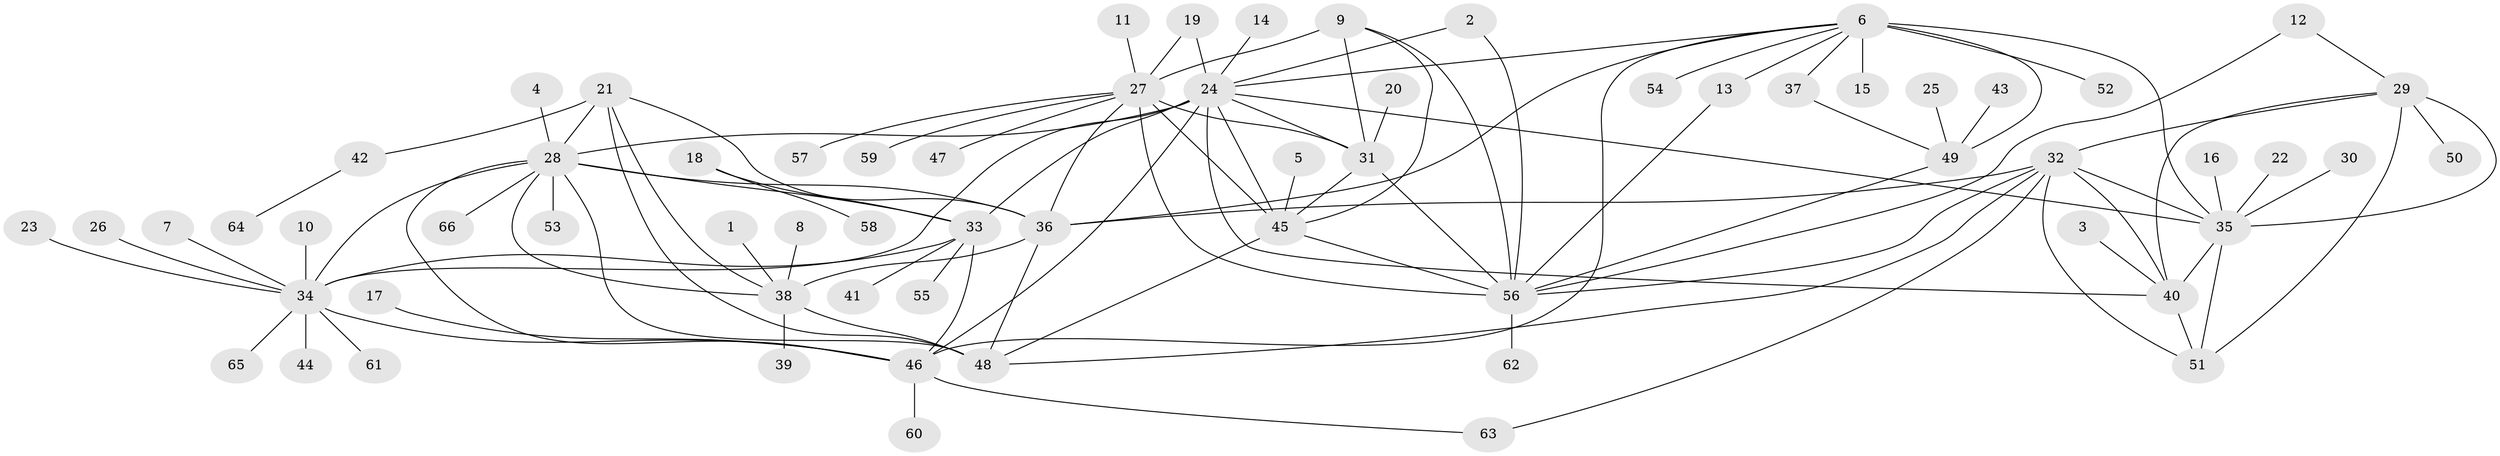 // original degree distribution, {9: 0.06299212598425197, 8: 0.03937007874015748, 10: 0.023622047244094488, 7: 0.06299212598425197, 14: 0.007874015748031496, 13: 0.007874015748031496, 5: 0.015748031496062992, 12: 0.007874015748031496, 6: 0.007874015748031496, 1: 0.5826771653543307, 2: 0.11023622047244094, 3: 0.05511811023622047, 4: 0.015748031496062992}
// Generated by graph-tools (version 1.1) at 2025/26/03/09/25 03:26:48]
// undirected, 66 vertices, 106 edges
graph export_dot {
graph [start="1"]
  node [color=gray90,style=filled];
  1;
  2;
  3;
  4;
  5;
  6;
  7;
  8;
  9;
  10;
  11;
  12;
  13;
  14;
  15;
  16;
  17;
  18;
  19;
  20;
  21;
  22;
  23;
  24;
  25;
  26;
  27;
  28;
  29;
  30;
  31;
  32;
  33;
  34;
  35;
  36;
  37;
  38;
  39;
  40;
  41;
  42;
  43;
  44;
  45;
  46;
  47;
  48;
  49;
  50;
  51;
  52;
  53;
  54;
  55;
  56;
  57;
  58;
  59;
  60;
  61;
  62;
  63;
  64;
  65;
  66;
  1 -- 38 [weight=1.0];
  2 -- 24 [weight=1.0];
  2 -- 56 [weight=1.0];
  3 -- 40 [weight=1.0];
  4 -- 28 [weight=1.0];
  5 -- 45 [weight=1.0];
  6 -- 13 [weight=1.0];
  6 -- 15 [weight=1.0];
  6 -- 24 [weight=1.0];
  6 -- 35 [weight=1.0];
  6 -- 36 [weight=1.0];
  6 -- 37 [weight=3.0];
  6 -- 46 [weight=1.0];
  6 -- 49 [weight=6.0];
  6 -- 52 [weight=1.0];
  6 -- 54 [weight=1.0];
  7 -- 34 [weight=1.0];
  8 -- 38 [weight=1.0];
  9 -- 27 [weight=2.0];
  9 -- 31 [weight=1.0];
  9 -- 45 [weight=1.0];
  9 -- 56 [weight=1.0];
  10 -- 34 [weight=1.0];
  11 -- 27 [weight=1.0];
  12 -- 29 [weight=1.0];
  12 -- 56 [weight=1.0];
  13 -- 56 [weight=1.0];
  14 -- 24 [weight=1.0];
  16 -- 35 [weight=1.0];
  17 -- 46 [weight=1.0];
  18 -- 33 [weight=1.0];
  18 -- 58 [weight=1.0];
  19 -- 24 [weight=1.0];
  19 -- 27 [weight=1.0];
  20 -- 31 [weight=1.0];
  21 -- 28 [weight=1.0];
  21 -- 36 [weight=1.0];
  21 -- 38 [weight=1.0];
  21 -- 42 [weight=1.0];
  21 -- 48 [weight=2.0];
  22 -- 35 [weight=1.0];
  23 -- 34 [weight=1.0];
  24 -- 28 [weight=1.0];
  24 -- 31 [weight=1.0];
  24 -- 33 [weight=2.0];
  24 -- 34 [weight=1.0];
  24 -- 35 [weight=1.0];
  24 -- 40 [weight=1.0];
  24 -- 45 [weight=1.0];
  24 -- 46 [weight=1.0];
  25 -- 49 [weight=1.0];
  26 -- 34 [weight=1.0];
  27 -- 31 [weight=2.0];
  27 -- 36 [weight=1.0];
  27 -- 45 [weight=2.0];
  27 -- 47 [weight=1.0];
  27 -- 56 [weight=2.0];
  27 -- 57 [weight=1.0];
  27 -- 59 [weight=1.0];
  28 -- 33 [weight=2.0];
  28 -- 34 [weight=1.0];
  28 -- 36 [weight=1.0];
  28 -- 38 [weight=1.0];
  28 -- 46 [weight=1.0];
  28 -- 48 [weight=2.0];
  28 -- 53 [weight=1.0];
  28 -- 66 [weight=1.0];
  29 -- 32 [weight=1.0];
  29 -- 35 [weight=1.0];
  29 -- 40 [weight=1.0];
  29 -- 50 [weight=1.0];
  29 -- 51 [weight=2.0];
  30 -- 35 [weight=1.0];
  31 -- 45 [weight=1.0];
  31 -- 56 [weight=1.0];
  32 -- 35 [weight=1.0];
  32 -- 36 [weight=1.0];
  32 -- 40 [weight=1.0];
  32 -- 48 [weight=1.0];
  32 -- 51 [weight=2.0];
  32 -- 56 [weight=1.0];
  32 -- 63 [weight=1.0];
  33 -- 34 [weight=2.0];
  33 -- 41 [weight=1.0];
  33 -- 46 [weight=2.0];
  33 -- 55 [weight=1.0];
  34 -- 44 [weight=1.0];
  34 -- 46 [weight=1.0];
  34 -- 61 [weight=1.0];
  34 -- 65 [weight=1.0];
  35 -- 40 [weight=1.0];
  35 -- 51 [weight=2.0];
  36 -- 38 [weight=1.0];
  36 -- 48 [weight=2.0];
  37 -- 49 [weight=2.0];
  38 -- 39 [weight=1.0];
  38 -- 48 [weight=2.0];
  40 -- 51 [weight=2.0];
  42 -- 64 [weight=1.0];
  43 -- 49 [weight=1.0];
  45 -- 48 [weight=1.0];
  45 -- 56 [weight=1.0];
  46 -- 60 [weight=1.0];
  46 -- 63 [weight=1.0];
  49 -- 56 [weight=1.0];
  56 -- 62 [weight=1.0];
}
